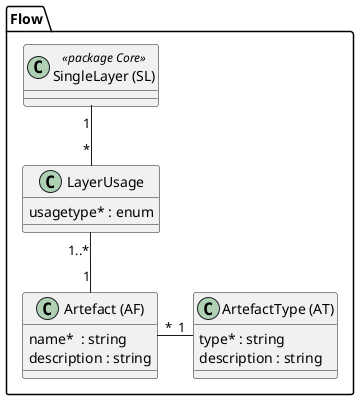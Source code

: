 @startuml
package Flow {

  class "SingleLayer (SL)" as sl << package Core >> {
  }

  class "Artefact (AF)" as af {
  	name*  : string
    description : string
  }

  class "ArtefactType (AT)" as at {
  	type* : string
    description : string
  }

  class "LayerUsage" as lu {
  	usagetype* : enum
  }

  sl "1" -- "*" lu
  lu "1..*" -- "1" af
  af "*" -right- "1" at
}
@enduml